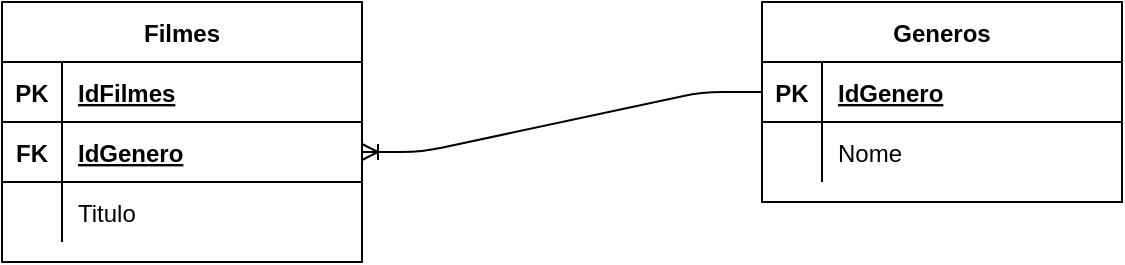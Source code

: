 <mxfile version="14.1.8" type="device"><diagram id="8QdAYUbYANwwcoL3ysm0" name="Página-1"><mxGraphModel dx="1422" dy="3160" grid="1" gridSize="10" guides="1" tooltips="1" connect="1" arrows="1" fold="1" page="1" pageScale="1" pageWidth="827" pageHeight="1169" math="0" shadow="0"><root><mxCell id="0"/><mxCell id="1" parent="0"/><mxCell id="YDenymLSek1vLXuLUxXp-1" value="Filmes" style="shape=table;startSize=30;container=1;collapsible=1;childLayout=tableLayout;fixedRows=1;rowLines=0;fontStyle=1;align=center;resizeLast=1;" vertex="1" parent="1"><mxGeometry x="100" y="-2280" width="180" height="130" as="geometry"/></mxCell><mxCell id="YDenymLSek1vLXuLUxXp-2" value="" style="shape=partialRectangle;collapsible=0;dropTarget=0;pointerEvents=0;fillColor=none;top=0;left=0;bottom=1;right=0;points=[[0,0.5],[1,0.5]];portConstraint=eastwest;" vertex="1" parent="YDenymLSek1vLXuLUxXp-1"><mxGeometry y="30" width="180" height="30" as="geometry"/></mxCell><mxCell id="YDenymLSek1vLXuLUxXp-3" value="PK" style="shape=partialRectangle;connectable=0;fillColor=none;top=0;left=0;bottom=0;right=0;fontStyle=1;overflow=hidden;" vertex="1" parent="YDenymLSek1vLXuLUxXp-2"><mxGeometry width="30" height="30" as="geometry"/></mxCell><mxCell id="YDenymLSek1vLXuLUxXp-4" value="IdFilmes" style="shape=partialRectangle;connectable=0;fillColor=none;top=0;left=0;bottom=0;right=0;align=left;spacingLeft=6;fontStyle=5;overflow=hidden;" vertex="1" parent="YDenymLSek1vLXuLUxXp-2"><mxGeometry x="30" width="150" height="30" as="geometry"/></mxCell><mxCell id="YDenymLSek1vLXuLUxXp-14" value="" style="shape=partialRectangle;collapsible=0;dropTarget=0;pointerEvents=0;fillColor=none;top=0;left=0;bottom=1;right=0;points=[[0,0.5],[1,0.5]];portConstraint=eastwest;" vertex="1" parent="YDenymLSek1vLXuLUxXp-1"><mxGeometry y="60" width="180" height="30" as="geometry"/></mxCell><mxCell id="YDenymLSek1vLXuLUxXp-15" value="FK" style="shape=partialRectangle;connectable=0;fillColor=none;top=0;left=0;bottom=0;right=0;fontStyle=1;overflow=hidden;" vertex="1" parent="YDenymLSek1vLXuLUxXp-14"><mxGeometry width="30" height="30" as="geometry"/></mxCell><mxCell id="YDenymLSek1vLXuLUxXp-16" value="IdGenero" style="shape=partialRectangle;connectable=0;fillColor=none;top=0;left=0;bottom=0;right=0;align=left;spacingLeft=6;fontStyle=5;overflow=hidden;" vertex="1" parent="YDenymLSek1vLXuLUxXp-14"><mxGeometry x="30" width="150" height="30" as="geometry"/></mxCell><mxCell id="YDenymLSek1vLXuLUxXp-5" value="" style="shape=partialRectangle;collapsible=0;dropTarget=0;pointerEvents=0;fillColor=none;top=0;left=0;bottom=0;right=0;points=[[0,0.5],[1,0.5]];portConstraint=eastwest;" vertex="1" parent="YDenymLSek1vLXuLUxXp-1"><mxGeometry y="90" width="180" height="30" as="geometry"/></mxCell><mxCell id="YDenymLSek1vLXuLUxXp-6" value="" style="shape=partialRectangle;connectable=0;fillColor=none;top=0;left=0;bottom=0;right=0;editable=1;overflow=hidden;" vertex="1" parent="YDenymLSek1vLXuLUxXp-5"><mxGeometry width="30" height="30" as="geometry"/></mxCell><mxCell id="YDenymLSek1vLXuLUxXp-7" value="Titulo" style="shape=partialRectangle;connectable=0;fillColor=none;top=0;left=0;bottom=0;right=0;align=left;spacingLeft=6;overflow=hidden;" vertex="1" parent="YDenymLSek1vLXuLUxXp-5"><mxGeometry x="30" width="150" height="30" as="geometry"/></mxCell><mxCell id="YDenymLSek1vLXuLUxXp-17" value="Generos" style="shape=table;startSize=30;container=1;collapsible=1;childLayout=tableLayout;fixedRows=1;rowLines=0;fontStyle=1;align=center;resizeLast=1;" vertex="1" parent="1"><mxGeometry x="480" y="-2280" width="180" height="100" as="geometry"/></mxCell><mxCell id="YDenymLSek1vLXuLUxXp-21" value="" style="shape=partialRectangle;collapsible=0;dropTarget=0;pointerEvents=0;fillColor=none;top=0;left=0;bottom=1;right=0;points=[[0,0.5],[1,0.5]];portConstraint=eastwest;" vertex="1" parent="YDenymLSek1vLXuLUxXp-17"><mxGeometry y="30" width="180" height="30" as="geometry"/></mxCell><mxCell id="YDenymLSek1vLXuLUxXp-22" value="PK" style="shape=partialRectangle;connectable=0;fillColor=none;top=0;left=0;bottom=0;right=0;fontStyle=1;overflow=hidden;" vertex="1" parent="YDenymLSek1vLXuLUxXp-21"><mxGeometry width="30" height="30" as="geometry"/></mxCell><mxCell id="YDenymLSek1vLXuLUxXp-23" value="IdGenero" style="shape=partialRectangle;connectable=0;fillColor=none;top=0;left=0;bottom=0;right=0;align=left;spacingLeft=6;fontStyle=5;overflow=hidden;" vertex="1" parent="YDenymLSek1vLXuLUxXp-21"><mxGeometry x="30" width="150" height="30" as="geometry"/></mxCell><mxCell id="YDenymLSek1vLXuLUxXp-24" value="" style="shape=partialRectangle;collapsible=0;dropTarget=0;pointerEvents=0;fillColor=none;top=0;left=0;bottom=0;right=0;points=[[0,0.5],[1,0.5]];portConstraint=eastwest;" vertex="1" parent="YDenymLSek1vLXuLUxXp-17"><mxGeometry y="60" width="180" height="30" as="geometry"/></mxCell><mxCell id="YDenymLSek1vLXuLUxXp-25" value="" style="shape=partialRectangle;connectable=0;fillColor=none;top=0;left=0;bottom=0;right=0;editable=1;overflow=hidden;" vertex="1" parent="YDenymLSek1vLXuLUxXp-24"><mxGeometry width="30" height="30" as="geometry"/></mxCell><mxCell id="YDenymLSek1vLXuLUxXp-26" value="Nome" style="shape=partialRectangle;connectable=0;fillColor=none;top=0;left=0;bottom=0;right=0;align=left;spacingLeft=6;overflow=hidden;" vertex="1" parent="YDenymLSek1vLXuLUxXp-24"><mxGeometry x="30" width="150" height="30" as="geometry"/></mxCell><mxCell id="YDenymLSek1vLXuLUxXp-27" value="" style="edgeStyle=entityRelationEdgeStyle;fontSize=12;html=1;endArrow=ERoneToMany;entryX=1;entryY=0.5;entryDx=0;entryDy=0;exitX=0;exitY=0.5;exitDx=0;exitDy=0;" edge="1" parent="1" source="YDenymLSek1vLXuLUxXp-21" target="YDenymLSek1vLXuLUxXp-14"><mxGeometry width="100" height="100" relative="1" as="geometry"><mxPoint x="360" y="-2020" as="sourcePoint"/><mxPoint x="460" y="-2120" as="targetPoint"/></mxGeometry></mxCell></root></mxGraphModel></diagram></mxfile>